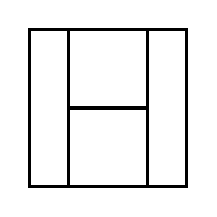 \begin{tikzpicture}[very thick, scale=.5]
    \draw (0,0) rectangle (1,4);
    \draw (1,2) rectangle (3,4);
    \draw (1,0) rectangle (3,2);
    \draw (3,0) rectangle (4,4);
\end{tikzpicture}
